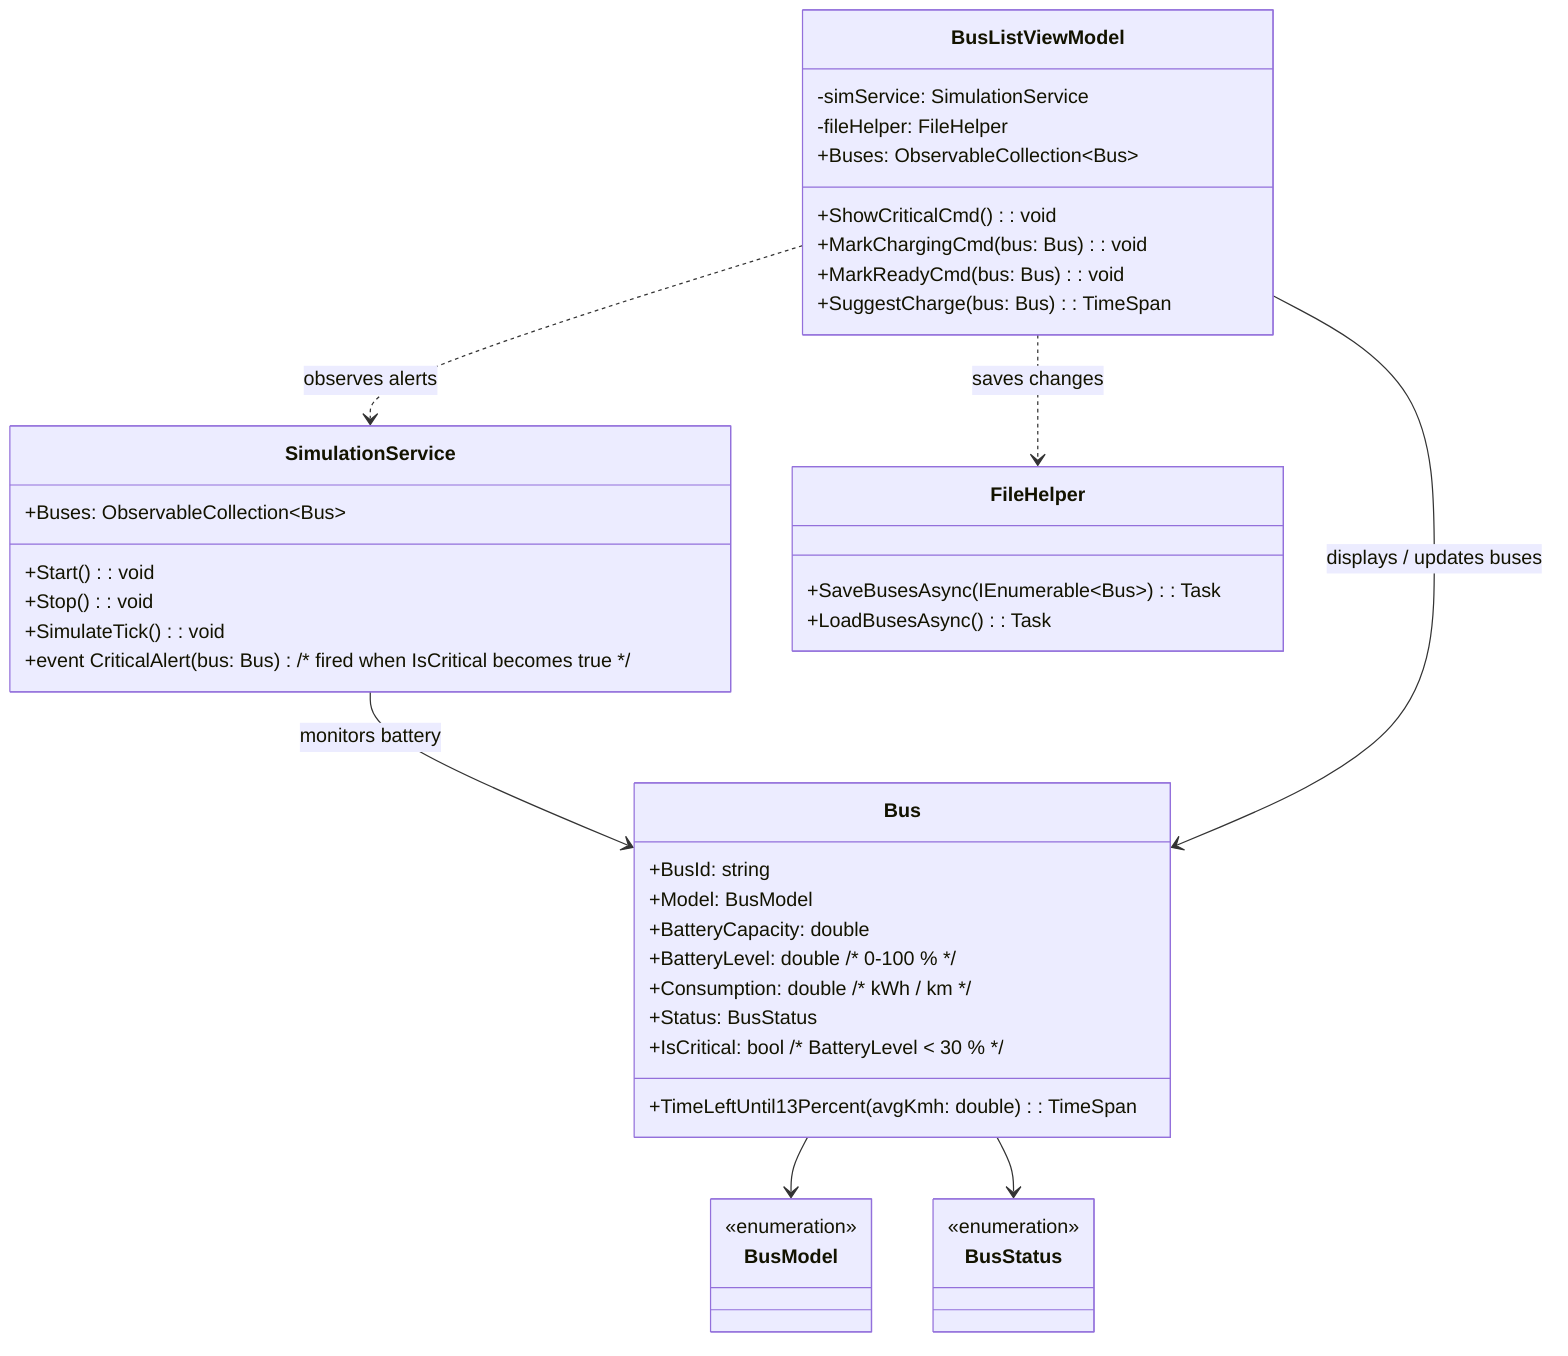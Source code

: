 classDiagram
%% -------- DOMAIN --------
class Bus {
    +BusId: string
    +Model: BusModel
    +BatteryCapacity: double
    +BatteryLevel: double          /* 0-100 % */
    +Consumption: double           /* kWh / km */
    +Status: BusStatus
    +IsCritical: bool              /* BatteryLevel < 30 % */
    +TimeLeftUntil13Percent(avgKmh: double): TimeSpan
}

class BusModel   { <<enumeration>> }
class BusStatus  { <<enumeration>> }
Bus --> BusModel
Bus --> BusStatus

%% -------- SERVICE --------
class SimulationService {
    +Buses: ObservableCollection~Bus~
    +Start(): void
    +Stop(): void
    +SimulateTick(): void
    +event CriticalAlert(bus: Bus)        /* fired when IsCritical becomes true */
}
SimulationService --> Bus                 : monitors battery

%% -------- PERSISTENCE --------
class FileHelper {
    +SaveBusesAsync(IEnumerable~Bus~): Task
    +LoadBusesAsync(): Task<List~Bus~>
}

%% -------- PRESENTATION (UC-4 specific) --------
class BusListViewModel {
    -simService: SimulationService
    -fileHelper: FileHelper
    +Buses: ObservableCollection~Bus~

    
    +ShowCriticalCmd(): void
    +MarkChargingCmd(bus: Bus): void
    +MarkReadyCmd(bus: Bus): void
    +SuggestCharge(bus: Bus): TimeSpan
}

BusListViewModel ..> SimulationService   : observes alerts
BusListViewModel ..> FileHelper          : saves changes
BusListViewModel --> Bus                 : displays / updates buses